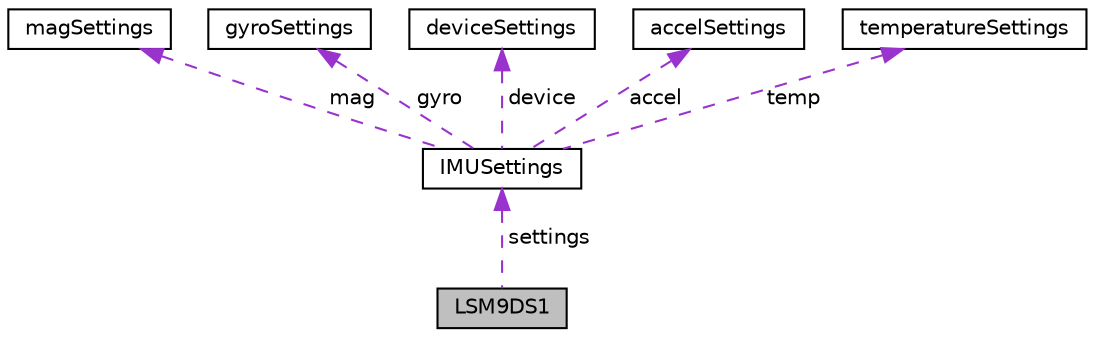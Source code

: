 digraph "LSM9DS1"
{
  edge [fontname="Helvetica",fontsize="10",labelfontname="Helvetica",labelfontsize="10"];
  node [fontname="Helvetica",fontsize="10",shape=record];
  Node1 [label="LSM9DS1",height=0.2,width=0.4,color="black", fillcolor="grey75", style="filled", fontcolor="black"];
  Node2 -> Node1 [dir="back",color="darkorchid3",fontsize="10",style="dashed",label=" settings" ,fontname="Helvetica"];
  Node2 [label="IMUSettings",height=0.2,width=0.4,color="black", fillcolor="white", style="filled",URL="$structIMUSettings.html"];
  Node3 -> Node2 [dir="back",color="darkorchid3",fontsize="10",style="dashed",label=" mag" ,fontname="Helvetica"];
  Node3 [label="magSettings",height=0.2,width=0.4,color="black", fillcolor="white", style="filled",URL="$structmagSettings.html"];
  Node4 -> Node2 [dir="back",color="darkorchid3",fontsize="10",style="dashed",label=" gyro" ,fontname="Helvetica"];
  Node4 [label="gyroSettings",height=0.2,width=0.4,color="black", fillcolor="white", style="filled",URL="$structgyroSettings.html"];
  Node5 -> Node2 [dir="back",color="darkorchid3",fontsize="10",style="dashed",label=" device" ,fontname="Helvetica"];
  Node5 [label="deviceSettings",height=0.2,width=0.4,color="black", fillcolor="white", style="filled",URL="$structdeviceSettings.html"];
  Node6 -> Node2 [dir="back",color="darkorchid3",fontsize="10",style="dashed",label=" accel" ,fontname="Helvetica"];
  Node6 [label="accelSettings",height=0.2,width=0.4,color="black", fillcolor="white", style="filled",URL="$structaccelSettings.html"];
  Node7 -> Node2 [dir="back",color="darkorchid3",fontsize="10",style="dashed",label=" temp" ,fontname="Helvetica"];
  Node7 [label="temperatureSettings",height=0.2,width=0.4,color="black", fillcolor="white", style="filled",URL="$structtemperatureSettings.html"];
}
